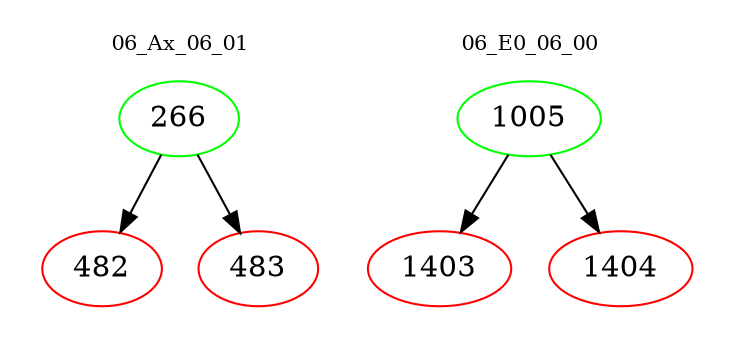 digraph{
subgraph cluster_0 {
color = white
label = "06_Ax_06_01";
fontsize=10;
T0_266 [label="266", color="green"]
T0_266 -> T0_482 [color="black"]
T0_482 [label="482", color="red"]
T0_266 -> T0_483 [color="black"]
T0_483 [label="483", color="red"]
}
subgraph cluster_1 {
color = white
label = "06_E0_06_00";
fontsize=10;
T1_1005 [label="1005", color="green"]
T1_1005 -> T1_1403 [color="black"]
T1_1403 [label="1403", color="red"]
T1_1005 -> T1_1404 [color="black"]
T1_1404 [label="1404", color="red"]
}
}
